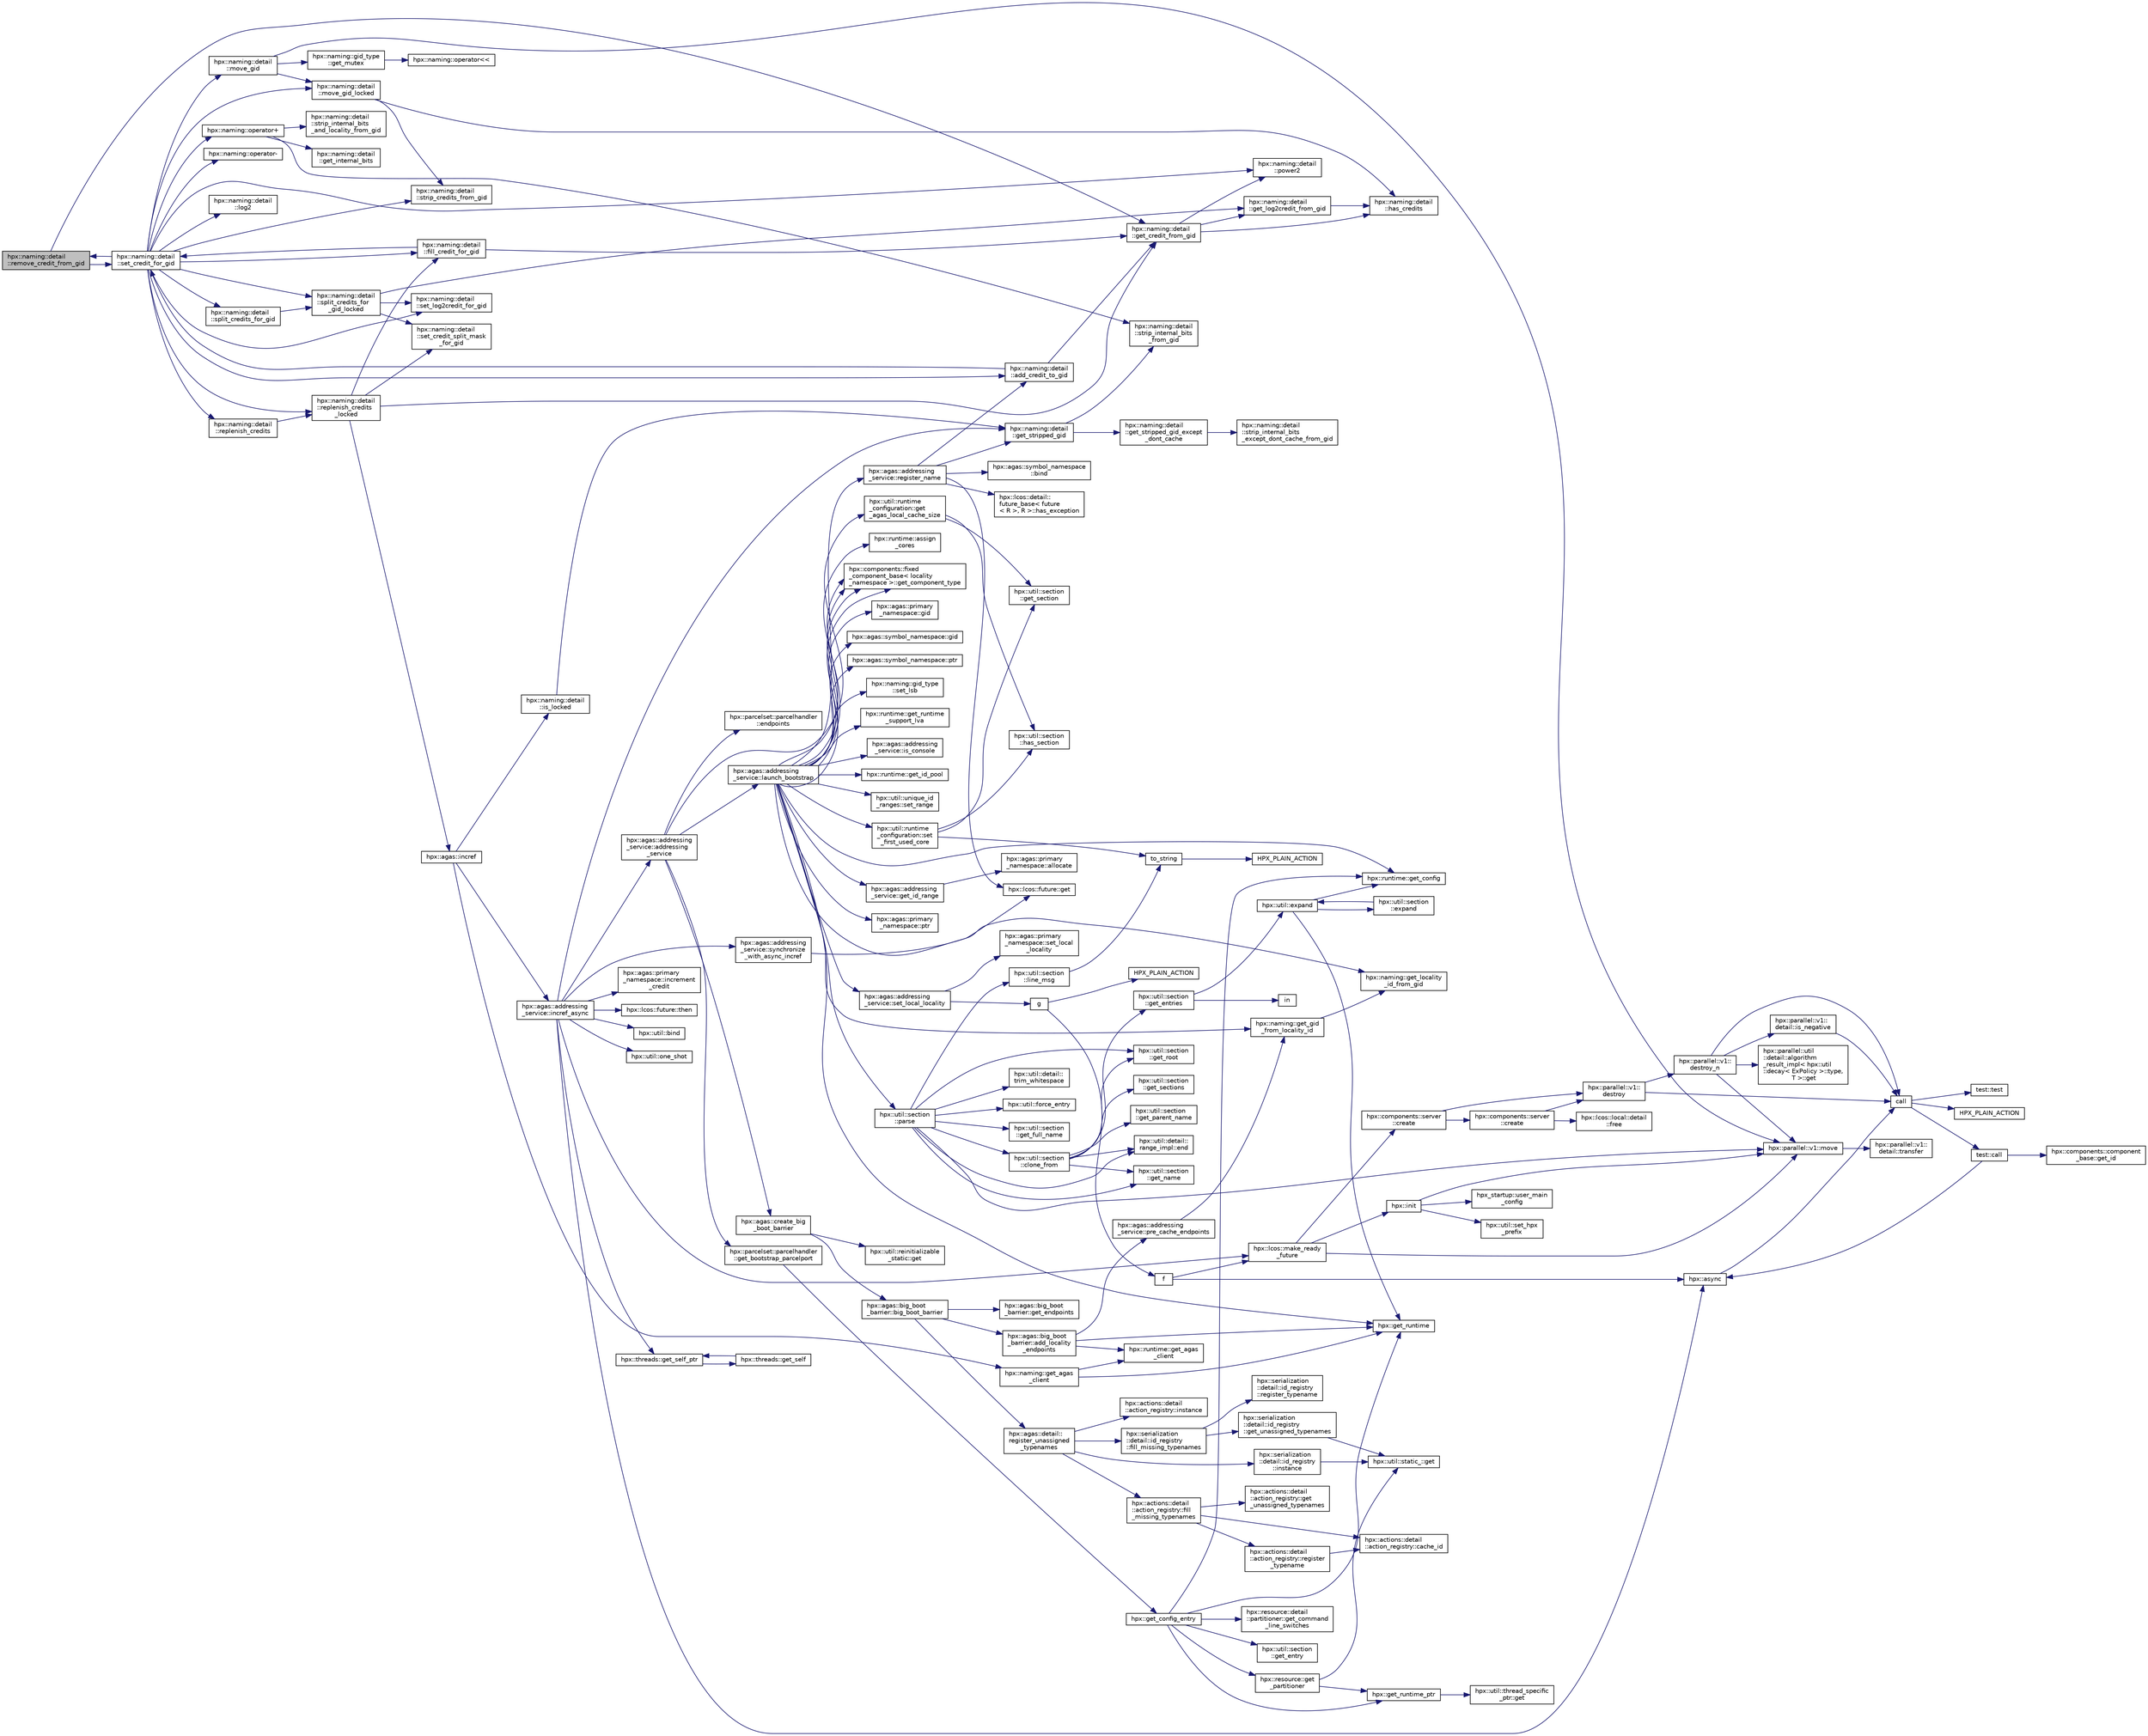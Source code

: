 digraph "hpx::naming::detail::remove_credit_from_gid"
{
  edge [fontname="Helvetica",fontsize="10",labelfontname="Helvetica",labelfontsize="10"];
  node [fontname="Helvetica",fontsize="10",shape=record];
  rankdir="LR";
  Node2326 [label="hpx::naming::detail\l::remove_credit_from_gid",height=0.2,width=0.4,color="black", fillcolor="grey75", style="filled", fontcolor="black"];
  Node2326 -> Node2327 [color="midnightblue",fontsize="10",style="solid",fontname="Helvetica"];
  Node2327 [label="hpx::naming::detail\l::get_credit_from_gid",height=0.2,width=0.4,color="black", fillcolor="white", style="filled",URL="$d5/d18/namespacehpx_1_1naming_1_1detail.html#ae3d27efe8c838d79e29020ed7c9fa25f"];
  Node2327 -> Node2328 [color="midnightblue",fontsize="10",style="solid",fontname="Helvetica"];
  Node2328 [label="hpx::naming::detail\l::has_credits",height=0.2,width=0.4,color="black", fillcolor="white", style="filled",URL="$d5/d18/namespacehpx_1_1naming_1_1detail.html#afb823cf706d95f298c25af22fe39653b"];
  Node2327 -> Node2329 [color="midnightblue",fontsize="10",style="solid",fontname="Helvetica"];
  Node2329 [label="hpx::naming::detail\l::power2",height=0.2,width=0.4,color="black", fillcolor="white", style="filled",URL="$d5/d18/namespacehpx_1_1naming_1_1detail.html#a084e318ac378f38778c0696da8cbdaac"];
  Node2327 -> Node2330 [color="midnightblue",fontsize="10",style="solid",fontname="Helvetica"];
  Node2330 [label="hpx::naming::detail\l::get_log2credit_from_gid",height=0.2,width=0.4,color="black", fillcolor="white", style="filled",URL="$d5/d18/namespacehpx_1_1naming_1_1detail.html#a65b5a75f9576e0c15d372d20f0ed37d0"];
  Node2330 -> Node2328 [color="midnightblue",fontsize="10",style="solid",fontname="Helvetica"];
  Node2326 -> Node2331 [color="midnightblue",fontsize="10",style="solid",fontname="Helvetica"];
  Node2331 [label="hpx::naming::detail\l::set_credit_for_gid",height=0.2,width=0.4,color="black", fillcolor="white", style="filled",URL="$d5/d18/namespacehpx_1_1naming_1_1detail.html#a87703193ff814a4e1c912e98e655ec51"];
  Node2331 -> Node2332 [color="midnightblue",fontsize="10",style="solid",fontname="Helvetica"];
  Node2332 [label="hpx::naming::detail\l::log2",height=0.2,width=0.4,color="black", fillcolor="white", style="filled",URL="$d5/d18/namespacehpx_1_1naming_1_1detail.html#a10b972e46f78f4f24d7843d6f8554b5b"];
  Node2331 -> Node2329 [color="midnightblue",fontsize="10",style="solid",fontname="Helvetica"];
  Node2331 -> Node2333 [color="midnightblue",fontsize="10",style="solid",fontname="Helvetica"];
  Node2333 [label="hpx::naming::detail\l::set_log2credit_for_gid",height=0.2,width=0.4,color="black", fillcolor="white", style="filled",URL="$d5/d18/namespacehpx_1_1naming_1_1detail.html#ac466e44115ff62134192cea0735b147e"];
  Node2331 -> Node2334 [color="midnightblue",fontsize="10",style="solid",fontname="Helvetica"];
  Node2334 [label="hpx::naming::detail\l::strip_credits_from_gid",height=0.2,width=0.4,color="black", fillcolor="white", style="filled",URL="$d5/d18/namespacehpx_1_1naming_1_1detail.html#a422b12b60e5f7844b224dd68cf8cae8e"];
  Node2331 -> Node2335 [color="midnightblue",fontsize="10",style="solid",fontname="Helvetica"];
  Node2335 [label="hpx::naming::detail\l::add_credit_to_gid",height=0.2,width=0.4,color="black", fillcolor="white", style="filled",URL="$d5/d18/namespacehpx_1_1naming_1_1detail.html#ab13848a91587535a393be4def980e832"];
  Node2335 -> Node2327 [color="midnightblue",fontsize="10",style="solid",fontname="Helvetica"];
  Node2335 -> Node2331 [color="midnightblue",fontsize="10",style="solid",fontname="Helvetica"];
  Node2331 -> Node2326 [color="midnightblue",fontsize="10",style="solid",fontname="Helvetica"];
  Node2331 -> Node2336 [color="midnightblue",fontsize="10",style="solid",fontname="Helvetica"];
  Node2336 [label="hpx::naming::detail\l::fill_credit_for_gid",height=0.2,width=0.4,color="black", fillcolor="white", style="filled",URL="$d5/d18/namespacehpx_1_1naming_1_1detail.html#a3ec890e6a5b5c8fbd21b11dfe7e50352"];
  Node2336 -> Node2327 [color="midnightblue",fontsize="10",style="solid",fontname="Helvetica"];
  Node2336 -> Node2331 [color="midnightblue",fontsize="10",style="solid",fontname="Helvetica"];
  Node2331 -> Node2337 [color="midnightblue",fontsize="10",style="solid",fontname="Helvetica"];
  Node2337 [label="hpx::naming::detail\l::move_gid",height=0.2,width=0.4,color="black", fillcolor="white", style="filled",URL="$d5/d18/namespacehpx_1_1naming_1_1detail.html#aade6b5eb4f9361377b0a427cd8bffdca"];
  Node2337 -> Node2338 [color="midnightblue",fontsize="10",style="solid",fontname="Helvetica"];
  Node2338 [label="hpx::naming::gid_type\l::get_mutex",height=0.2,width=0.4,color="black", fillcolor="white", style="filled",URL="$d3/d67/structhpx_1_1naming_1_1gid__type.html#a25f1f7d247b4ec6e77e577400bbbc18f"];
  Node2338 -> Node2339 [color="midnightblue",fontsize="10",style="solid",fontname="Helvetica"];
  Node2339 [label="hpx::naming::operator\<\<",height=0.2,width=0.4,color="black", fillcolor="white", style="filled",URL="$d4/dc9/namespacehpx_1_1naming.html#ad9103d927583be9fcc218e045ad2a6e6"];
  Node2337 -> Node2340 [color="midnightblue",fontsize="10",style="solid",fontname="Helvetica"];
  Node2340 [label="hpx::naming::detail\l::move_gid_locked",height=0.2,width=0.4,color="black", fillcolor="white", style="filled",URL="$d5/d18/namespacehpx_1_1naming_1_1detail.html#ade50f3a7ea7970594a107017d9781f45"];
  Node2340 -> Node2328 [color="midnightblue",fontsize="10",style="solid",fontname="Helvetica"];
  Node2340 -> Node2334 [color="midnightblue",fontsize="10",style="solid",fontname="Helvetica"];
  Node2337 -> Node2341 [color="midnightblue",fontsize="10",style="solid",fontname="Helvetica"];
  Node2341 [label="hpx::parallel::v1::move",height=0.2,width=0.4,color="black", fillcolor="white", style="filled",URL="$db/db9/namespacehpx_1_1parallel_1_1v1.html#aa7c4ede081ce786c9d1eb1adff495cfc"];
  Node2341 -> Node2342 [color="midnightblue",fontsize="10",style="solid",fontname="Helvetica"];
  Node2342 [label="hpx::parallel::v1::\ldetail::transfer",height=0.2,width=0.4,color="black", fillcolor="white", style="filled",URL="$d2/ddd/namespacehpx_1_1parallel_1_1v1_1_1detail.html#ab1b56a05e1885ca7cc7ffa1804dd2f3c"];
  Node2331 -> Node2340 [color="midnightblue",fontsize="10",style="solid",fontname="Helvetica"];
  Node2331 -> Node2343 [color="midnightblue",fontsize="10",style="solid",fontname="Helvetica"];
  Node2343 [label="hpx::naming::detail\l::replenish_credits",height=0.2,width=0.4,color="black", fillcolor="white", style="filled",URL="$d5/d18/namespacehpx_1_1naming_1_1detail.html#aab806d937bd01894af129d3d3cbb22f4"];
  Node2343 -> Node2344 [color="midnightblue",fontsize="10",style="solid",fontname="Helvetica"];
  Node2344 [label="hpx::naming::detail\l::replenish_credits\l_locked",height=0.2,width=0.4,color="black", fillcolor="white", style="filled",URL="$d5/d18/namespacehpx_1_1naming_1_1detail.html#a011ed4fa9a2f4d4319adc54943fa03d6"];
  Node2344 -> Node2327 [color="midnightblue",fontsize="10",style="solid",fontname="Helvetica"];
  Node2344 -> Node2336 [color="midnightblue",fontsize="10",style="solid",fontname="Helvetica"];
  Node2344 -> Node2345 [color="midnightblue",fontsize="10",style="solid",fontname="Helvetica"];
  Node2345 [label="hpx::naming::detail\l::set_credit_split_mask\l_for_gid",height=0.2,width=0.4,color="black", fillcolor="white", style="filled",URL="$d5/d18/namespacehpx_1_1naming_1_1detail.html#a514fb4fd603d267bd438c27ea2fb1e7d"];
  Node2344 -> Node2346 [color="midnightblue",fontsize="10",style="solid",fontname="Helvetica"];
  Node2346 [label="hpx::agas::incref",height=0.2,width=0.4,color="black", fillcolor="white", style="filled",URL="$dc/d54/namespacehpx_1_1agas.html#aad81d2ea721c1a5692e243ef07bf164f"];
  Node2346 -> Node2347 [color="midnightblue",fontsize="10",style="solid",fontname="Helvetica"];
  Node2347 [label="hpx::naming::detail\l::is_locked",height=0.2,width=0.4,color="black", fillcolor="white", style="filled",URL="$d5/d18/namespacehpx_1_1naming_1_1detail.html#a721ab5a11bd11a37b0c905ea3fe0a6d7"];
  Node2347 -> Node2348 [color="midnightblue",fontsize="10",style="solid",fontname="Helvetica"];
  Node2348 [label="hpx::naming::detail\l::get_stripped_gid",height=0.2,width=0.4,color="black", fillcolor="white", style="filled",URL="$d5/d18/namespacehpx_1_1naming_1_1detail.html#ad3a849cb7ebd5dccf9aefadccc21dd89"];
  Node2348 -> Node2349 [color="midnightblue",fontsize="10",style="solid",fontname="Helvetica"];
  Node2349 [label="hpx::naming::detail\l::strip_internal_bits\l_from_gid",height=0.2,width=0.4,color="black", fillcolor="white", style="filled",URL="$d5/d18/namespacehpx_1_1naming_1_1detail.html#a95cca4d4bc82a9da3e804b225b03dfaf"];
  Node2348 -> Node2350 [color="midnightblue",fontsize="10",style="solid",fontname="Helvetica"];
  Node2350 [label="hpx::naming::detail\l::get_stripped_gid_except\l_dont_cache",height=0.2,width=0.4,color="black", fillcolor="white", style="filled",URL="$d5/d18/namespacehpx_1_1naming_1_1detail.html#a1ab848588112d0f7fac377a15692c9cc"];
  Node2350 -> Node2351 [color="midnightblue",fontsize="10",style="solid",fontname="Helvetica"];
  Node2351 [label="hpx::naming::detail\l::strip_internal_bits\l_except_dont_cache_from_gid",height=0.2,width=0.4,color="black", fillcolor="white", style="filled",URL="$d5/d18/namespacehpx_1_1naming_1_1detail.html#aabeb51a92376c6bfb9cf31bf9ff0c4cc"];
  Node2346 -> Node2352 [color="midnightblue",fontsize="10",style="solid",fontname="Helvetica"];
  Node2352 [label="hpx::naming::get_agas\l_client",height=0.2,width=0.4,color="black", fillcolor="white", style="filled",URL="$d4/dc9/namespacehpx_1_1naming.html#a0408fffd5d34b620712a801b0ae3b032"];
  Node2352 -> Node2353 [color="midnightblue",fontsize="10",style="solid",fontname="Helvetica"];
  Node2353 [label="hpx::get_runtime",height=0.2,width=0.4,color="black", fillcolor="white", style="filled",URL="$d8/d83/namespacehpx.html#aef902cc6c7dd3b9fbadf34d1e850a070"];
  Node2352 -> Node2354 [color="midnightblue",fontsize="10",style="solid",fontname="Helvetica"];
  Node2354 [label="hpx::runtime::get_agas\l_client",height=0.2,width=0.4,color="black", fillcolor="white", style="filled",URL="$d0/d7b/classhpx_1_1runtime.html#aeb5dddd30d6b9861669af8ad44d1a96a"];
  Node2346 -> Node2355 [color="midnightblue",fontsize="10",style="solid",fontname="Helvetica"];
  Node2355 [label="hpx::agas::addressing\l_service::incref_async",height=0.2,width=0.4,color="black", fillcolor="white", style="filled",URL="$db/d58/structhpx_1_1agas_1_1addressing__service.html#adae9df2634cf648f129f203c3678c1c1",tooltip="Increment the global reference count for the given id. "];
  Node2355 -> Node2348 [color="midnightblue",fontsize="10",style="solid",fontname="Helvetica"];
  Node2355 -> Node2356 [color="midnightblue",fontsize="10",style="solid",fontname="Helvetica"];
  Node2356 [label="hpx::threads::get_self_ptr",height=0.2,width=0.4,color="black", fillcolor="white", style="filled",URL="$d7/d28/namespacehpx_1_1threads.html#a22877ae347ad884cde3a51397dad6c53"];
  Node2356 -> Node2357 [color="midnightblue",fontsize="10",style="solid",fontname="Helvetica"];
  Node2357 [label="hpx::threads::get_self",height=0.2,width=0.4,color="black", fillcolor="white", style="filled",URL="$d7/d28/namespacehpx_1_1threads.html#a07daf4d6d29233f20d66d41ab7b5b8e8"];
  Node2357 -> Node2356 [color="midnightblue",fontsize="10",style="solid",fontname="Helvetica"];
  Node2355 -> Node2358 [color="midnightblue",fontsize="10",style="solid",fontname="Helvetica"];
  Node2358 [label="hpx::agas::addressing\l_service::addressing\l_service",height=0.2,width=0.4,color="black", fillcolor="white", style="filled",URL="$db/d58/structhpx_1_1agas_1_1addressing__service.html#a4cd885b12c530009f44f7372c197d54f"];
  Node2358 -> Node2359 [color="midnightblue",fontsize="10",style="solid",fontname="Helvetica"];
  Node2359 [label="hpx::util::runtime\l_configuration::get\l_agas_local_cache_size",height=0.2,width=0.4,color="black", fillcolor="white", style="filled",URL="$d8/d70/classhpx_1_1util_1_1runtime__configuration.html#a5fc409d10bc5e063fde7992fb2d8eefe"];
  Node2359 -> Node2360 [color="midnightblue",fontsize="10",style="solid",fontname="Helvetica"];
  Node2360 [label="hpx::util::section\l::has_section",height=0.2,width=0.4,color="black", fillcolor="white", style="filled",URL="$dd/de4/classhpx_1_1util_1_1section.html#a2ef0091925e5c2e3fda235bff644cdb4"];
  Node2359 -> Node2361 [color="midnightblue",fontsize="10",style="solid",fontname="Helvetica"];
  Node2361 [label="hpx::util::section\l::get_section",height=0.2,width=0.4,color="black", fillcolor="white", style="filled",URL="$dd/de4/classhpx_1_1util_1_1section.html#a3506cc01fb5453b2176f4747352c5517"];
  Node2358 -> Node2362 [color="midnightblue",fontsize="10",style="solid",fontname="Helvetica"];
  Node2362 [label="hpx::parcelset::parcelhandler\l::get_bootstrap_parcelport",height=0.2,width=0.4,color="black", fillcolor="white", style="filled",URL="$d4/d2f/classhpx_1_1parcelset_1_1parcelhandler.html#aac412291f000080f2496f288b97b7859"];
  Node2362 -> Node2363 [color="midnightblue",fontsize="10",style="solid",fontname="Helvetica"];
  Node2363 [label="hpx::get_config_entry",height=0.2,width=0.4,color="black", fillcolor="white", style="filled",URL="$d8/d83/namespacehpx.html#a097240e6744bc8905f708932da401835",tooltip="Retrieve the string value of a configuration entry given by key. "];
  Node2363 -> Node2364 [color="midnightblue",fontsize="10",style="solid",fontname="Helvetica"];
  Node2364 [label="hpx::get_runtime_ptr",height=0.2,width=0.4,color="black", fillcolor="white", style="filled",URL="$d8/d83/namespacehpx.html#af29daf2bb3e01b4d6495a1742b6cce64"];
  Node2364 -> Node2365 [color="midnightblue",fontsize="10",style="solid",fontname="Helvetica"];
  Node2365 [label="hpx::util::thread_specific\l_ptr::get",height=0.2,width=0.4,color="black", fillcolor="white", style="filled",URL="$d4/d4c/structhpx_1_1util_1_1thread__specific__ptr.html#a3b27d8520710478aa41d1f74206bdba9"];
  Node2363 -> Node2353 [color="midnightblue",fontsize="10",style="solid",fontname="Helvetica"];
  Node2363 -> Node2366 [color="midnightblue",fontsize="10",style="solid",fontname="Helvetica"];
  Node2366 [label="hpx::runtime::get_config",height=0.2,width=0.4,color="black", fillcolor="white", style="filled",URL="$d0/d7b/classhpx_1_1runtime.html#a0bfe0241e54b1fe1dd4ec181d944de43",tooltip="access configuration information "];
  Node2363 -> Node2367 [color="midnightblue",fontsize="10",style="solid",fontname="Helvetica"];
  Node2367 [label="hpx::util::section\l::get_entry",height=0.2,width=0.4,color="black", fillcolor="white", style="filled",URL="$dd/de4/classhpx_1_1util_1_1section.html#a02ac2ca2a4490347405dec03df46af88"];
  Node2363 -> Node2368 [color="midnightblue",fontsize="10",style="solid",fontname="Helvetica"];
  Node2368 [label="hpx::resource::get\l_partitioner",height=0.2,width=0.4,color="black", fillcolor="white", style="filled",URL="$dd/da5/namespacehpx_1_1resource.html#af91354c369d9a22a00581d6b6da7d0ee"];
  Node2368 -> Node2369 [color="midnightblue",fontsize="10",style="solid",fontname="Helvetica"];
  Node2369 [label="hpx::util::static_::get",height=0.2,width=0.4,color="black", fillcolor="white", style="filled",URL="$d3/dbb/structhpx_1_1util_1_1static__.html#a2967c633948a3bf17a3b5405ef5a8318"];
  Node2368 -> Node2364 [color="midnightblue",fontsize="10",style="solid",fontname="Helvetica"];
  Node2363 -> Node2370 [color="midnightblue",fontsize="10",style="solid",fontname="Helvetica"];
  Node2370 [label="hpx::resource::detail\l::partitioner::get_command\l_line_switches",height=0.2,width=0.4,color="black", fillcolor="white", style="filled",URL="$d0/dab/classhpx_1_1resource_1_1detail_1_1partitioner.html#a16fe01dd59b2c89bd556788b5713522e"];
  Node2358 -> Node2371 [color="midnightblue",fontsize="10",style="solid",fontname="Helvetica"];
  Node2371 [label="hpx::agas::create_big\l_boot_barrier",height=0.2,width=0.4,color="black", fillcolor="white", style="filled",URL="$dc/d54/namespacehpx_1_1agas.html#a272f64deb448ea9613501a5b3458a57f"];
  Node2371 -> Node2372 [color="midnightblue",fontsize="10",style="solid",fontname="Helvetica"];
  Node2372 [label="hpx::util::reinitializable\l_static::get",height=0.2,width=0.4,color="black", fillcolor="white", style="filled",URL="$d2/db7/structhpx_1_1util_1_1reinitializable__static.html#a2c616d22a193ed9d3b0b58d4203b3809"];
  Node2371 -> Node2373 [color="midnightblue",fontsize="10",style="solid",fontname="Helvetica"];
  Node2373 [label="hpx::agas::big_boot\l_barrier::big_boot_barrier",height=0.2,width=0.4,color="black", fillcolor="white", style="filled",URL="$d8/db6/structhpx_1_1agas_1_1big__boot__barrier.html#ab00f39b77e1ae054dddeab796ac49a07"];
  Node2373 -> Node2374 [color="midnightblue",fontsize="10",style="solid",fontname="Helvetica"];
  Node2374 [label="hpx::agas::detail::\lregister_unassigned\l_typenames",height=0.2,width=0.4,color="black", fillcolor="white", style="filled",URL="$dd/dd0/namespacehpx_1_1agas_1_1detail.html#a69a4d9fbe321b26f2eeeacaae98c05bb"];
  Node2374 -> Node2375 [color="midnightblue",fontsize="10",style="solid",fontname="Helvetica"];
  Node2375 [label="hpx::serialization\l::detail::id_registry\l::instance",height=0.2,width=0.4,color="black", fillcolor="white", style="filled",URL="$dc/d9a/classhpx_1_1serialization_1_1detail_1_1id__registry.html#ab5118609f28337b2a71e7ac63399a2dc"];
  Node2375 -> Node2369 [color="midnightblue",fontsize="10",style="solid",fontname="Helvetica"];
  Node2374 -> Node2376 [color="midnightblue",fontsize="10",style="solid",fontname="Helvetica"];
  Node2376 [label="hpx::serialization\l::detail::id_registry\l::fill_missing_typenames",height=0.2,width=0.4,color="black", fillcolor="white", style="filled",URL="$dc/d9a/classhpx_1_1serialization_1_1detail_1_1id__registry.html#a80cd98a900de5a5347cf51ab710ed1be"];
  Node2376 -> Node2377 [color="midnightblue",fontsize="10",style="solid",fontname="Helvetica"];
  Node2377 [label="hpx::serialization\l::detail::id_registry\l::get_unassigned_typenames",height=0.2,width=0.4,color="black", fillcolor="white", style="filled",URL="$dc/d9a/classhpx_1_1serialization_1_1detail_1_1id__registry.html#a667f38001517e0031e3421b1f6719baf"];
  Node2377 -> Node2369 [color="midnightblue",fontsize="10",style="solid",fontname="Helvetica"];
  Node2376 -> Node2378 [color="midnightblue",fontsize="10",style="solid",fontname="Helvetica"];
  Node2378 [label="hpx::serialization\l::detail::id_registry\l::register_typename",height=0.2,width=0.4,color="black", fillcolor="white", style="filled",URL="$dc/d9a/classhpx_1_1serialization_1_1detail_1_1id__registry.html#a3ecf46288bd104ca800605842a269fd6"];
  Node2374 -> Node2379 [color="midnightblue",fontsize="10",style="solid",fontname="Helvetica"];
  Node2379 [label="hpx::actions::detail\l::action_registry::instance",height=0.2,width=0.4,color="black", fillcolor="white", style="filled",URL="$d6/d07/structhpx_1_1actions_1_1detail_1_1action__registry.html#a4d8a8074f8a91fdc5a62e8067ef6472c"];
  Node2374 -> Node2380 [color="midnightblue",fontsize="10",style="solid",fontname="Helvetica"];
  Node2380 [label="hpx::actions::detail\l::action_registry::fill\l_missing_typenames",height=0.2,width=0.4,color="black", fillcolor="white", style="filled",URL="$d6/d07/structhpx_1_1actions_1_1detail_1_1action__registry.html#ad0b2659af6636d76d4b39d64eac81e3c"];
  Node2380 -> Node2381 [color="midnightblue",fontsize="10",style="solid",fontname="Helvetica"];
  Node2381 [label="hpx::actions::detail\l::action_registry::get\l_unassigned_typenames",height=0.2,width=0.4,color="black", fillcolor="white", style="filled",URL="$d6/d07/structhpx_1_1actions_1_1detail_1_1action__registry.html#a5216619c74ba5ee2d7a82626fe3f42cd"];
  Node2380 -> Node2382 [color="midnightblue",fontsize="10",style="solid",fontname="Helvetica"];
  Node2382 [label="hpx::actions::detail\l::action_registry::register\l_typename",height=0.2,width=0.4,color="black", fillcolor="white", style="filled",URL="$d6/d07/structhpx_1_1actions_1_1detail_1_1action__registry.html#a7352d14b8ad4d97a880c8ff247f0e04a"];
  Node2382 -> Node2383 [color="midnightblue",fontsize="10",style="solid",fontname="Helvetica"];
  Node2383 [label="hpx::actions::detail\l::action_registry::cache_id",height=0.2,width=0.4,color="black", fillcolor="white", style="filled",URL="$d6/d07/structhpx_1_1actions_1_1detail_1_1action__registry.html#a241539d91aa05a0cb41e6949b4f7ffb6"];
  Node2380 -> Node2383 [color="midnightblue",fontsize="10",style="solid",fontname="Helvetica"];
  Node2373 -> Node2384 [color="midnightblue",fontsize="10",style="solid",fontname="Helvetica"];
  Node2384 [label="hpx::agas::big_boot\l_barrier::add_locality\l_endpoints",height=0.2,width=0.4,color="black", fillcolor="white", style="filled",URL="$d8/db6/structhpx_1_1agas_1_1big__boot__barrier.html#aedb4d5066f5ee188b4b2e7476bde8f35"];
  Node2384 -> Node2353 [color="midnightblue",fontsize="10",style="solid",fontname="Helvetica"];
  Node2384 -> Node2354 [color="midnightblue",fontsize="10",style="solid",fontname="Helvetica"];
  Node2384 -> Node2385 [color="midnightblue",fontsize="10",style="solid",fontname="Helvetica"];
  Node2385 [label="hpx::agas::addressing\l_service::pre_cache_endpoints",height=0.2,width=0.4,color="black", fillcolor="white", style="filled",URL="$db/d58/structhpx_1_1agas_1_1addressing__service.html#a9384e7f70c49705ea11e55718c144ee4"];
  Node2385 -> Node2386 [color="midnightblue",fontsize="10",style="solid",fontname="Helvetica"];
  Node2386 [label="hpx::naming::get_gid\l_from_locality_id",height=0.2,width=0.4,color="black", fillcolor="white", style="filled",URL="$d4/dc9/namespacehpx_1_1naming.html#ae50a3ecdb5854b6a25a556ebc9830541"];
  Node2386 -> Node2387 [color="midnightblue",fontsize="10",style="solid",fontname="Helvetica"];
  Node2387 [label="hpx::naming::get_locality\l_id_from_gid",height=0.2,width=0.4,color="black", fillcolor="white", style="filled",URL="$d4/dc9/namespacehpx_1_1naming.html#a7fd43037784560bd04fda9b49e33529f"];
  Node2373 -> Node2388 [color="midnightblue",fontsize="10",style="solid",fontname="Helvetica"];
  Node2388 [label="hpx::agas::big_boot\l_barrier::get_endpoints",height=0.2,width=0.4,color="black", fillcolor="white", style="filled",URL="$d8/db6/structhpx_1_1agas_1_1big__boot__barrier.html#a019606b912a47e77062cd7de28adb428"];
  Node2358 -> Node2389 [color="midnightblue",fontsize="10",style="solid",fontname="Helvetica"];
  Node2389 [label="hpx::parcelset::parcelhandler\l::endpoints",height=0.2,width=0.4,color="black", fillcolor="white", style="filled",URL="$d4/d2f/classhpx_1_1parcelset_1_1parcelhandler.html#a7a79973ee047c9a655e7517b89d78558",tooltip="return the endpoints associated with this parcelhandler "];
  Node2358 -> Node2390 [color="midnightblue",fontsize="10",style="solid",fontname="Helvetica"];
  Node2390 [label="hpx::agas::addressing\l_service::launch_bootstrap",height=0.2,width=0.4,color="black", fillcolor="white", style="filled",URL="$db/d58/structhpx_1_1agas_1_1addressing__service.html#a664380be3597d3ca31677b2ae5800e76"];
  Node2390 -> Node2391 [color="midnightblue",fontsize="10",style="solid",fontname="Helvetica"];
  Node2391 [label="hpx::agas::primary\l_namespace::ptr",height=0.2,width=0.4,color="black", fillcolor="white", style="filled",URL="$d1/d43/structhpx_1_1agas_1_1primary__namespace.html#a977601f2c79f10b3aef3db56fb3aad0d"];
  Node2390 -> Node2353 [color="midnightblue",fontsize="10",style="solid",fontname="Helvetica"];
  Node2390 -> Node2386 [color="midnightblue",fontsize="10",style="solid",fontname="Helvetica"];
  Node2390 -> Node2392 [color="midnightblue",fontsize="10",style="solid",fontname="Helvetica"];
  Node2392 [label="hpx::agas::addressing\l_service::set_local_locality",height=0.2,width=0.4,color="black", fillcolor="white", style="filled",URL="$db/d58/structhpx_1_1agas_1_1addressing__service.html#a262a9982f31caacd5c605b643f2cc081"];
  Node2392 -> Node2393 [color="midnightblue",fontsize="10",style="solid",fontname="Helvetica"];
  Node2393 [label="g",height=0.2,width=0.4,color="black", fillcolor="white", style="filled",URL="$da/d17/cxx11__noexcept_8cpp.html#a96f5ebe659f57f5faa7343c54f8ea39a"];
  Node2393 -> Node2394 [color="midnightblue",fontsize="10",style="solid",fontname="Helvetica"];
  Node2394 [label="f",height=0.2,width=0.4,color="black", fillcolor="white", style="filled",URL="$d4/d13/async__unwrap__1037_8cpp.html#a02a6b0b4f77af9f69a841dc8262b0cd0"];
  Node2394 -> Node2395 [color="midnightblue",fontsize="10",style="solid",fontname="Helvetica"];
  Node2395 [label="hpx::async",height=0.2,width=0.4,color="black", fillcolor="white", style="filled",URL="$d8/d83/namespacehpx.html#acb7d8e37b73b823956ce144f9a57eaa4"];
  Node2395 -> Node2396 [color="midnightblue",fontsize="10",style="solid",fontname="Helvetica"];
  Node2396 [label="call",height=0.2,width=0.4,color="black", fillcolor="white", style="filled",URL="$d2/d67/promise__1620_8cpp.html#a58357f0b82bc761e1d0b9091ed563a70"];
  Node2396 -> Node2397 [color="midnightblue",fontsize="10",style="solid",fontname="Helvetica"];
  Node2397 [label="test::test",height=0.2,width=0.4,color="black", fillcolor="white", style="filled",URL="$d8/d89/structtest.html#ab42d5ece712d716b04cb3f686f297a26"];
  Node2396 -> Node2398 [color="midnightblue",fontsize="10",style="solid",fontname="Helvetica"];
  Node2398 [label="HPX_PLAIN_ACTION",height=0.2,width=0.4,color="black", fillcolor="white", style="filled",URL="$d2/d67/promise__1620_8cpp.html#ab96aab827a4b1fcaf66cfe0ba83fef23"];
  Node2396 -> Node2399 [color="midnightblue",fontsize="10",style="solid",fontname="Helvetica"];
  Node2399 [label="test::call",height=0.2,width=0.4,color="black", fillcolor="white", style="filled",URL="$d8/d89/structtest.html#aeb29e7ed6518b9426ccf1344c52620ae"];
  Node2399 -> Node2395 [color="midnightblue",fontsize="10",style="solid",fontname="Helvetica"];
  Node2399 -> Node2400 [color="midnightblue",fontsize="10",style="solid",fontname="Helvetica"];
  Node2400 [label="hpx::components::component\l_base::get_id",height=0.2,width=0.4,color="black", fillcolor="white", style="filled",URL="$d2/de6/classhpx_1_1components_1_1component__base.html#a4c8fd93514039bdf01c48d66d82b19cd"];
  Node2394 -> Node2401 [color="midnightblue",fontsize="10",style="solid",fontname="Helvetica"];
  Node2401 [label="hpx::lcos::make_ready\l_future",height=0.2,width=0.4,color="black", fillcolor="white", style="filled",URL="$d2/dc9/namespacehpx_1_1lcos.html#a42997564ddfde91d475b8a2cea8f53e4"];
  Node2401 -> Node2402 [color="midnightblue",fontsize="10",style="solid",fontname="Helvetica"];
  Node2402 [label="hpx::init",height=0.2,width=0.4,color="black", fillcolor="white", style="filled",URL="$d8/d83/namespacehpx.html#a3c694ea960b47c56b33351ba16e3d76b",tooltip="Main entry point for launching the HPX runtime system. "];
  Node2402 -> Node2403 [color="midnightblue",fontsize="10",style="solid",fontname="Helvetica"];
  Node2403 [label="hpx::util::set_hpx\l_prefix",height=0.2,width=0.4,color="black", fillcolor="white", style="filled",URL="$df/dad/namespacehpx_1_1util.html#ae40a23c1ba0a48d9304dcf717a95793e"];
  Node2402 -> Node2404 [color="midnightblue",fontsize="10",style="solid",fontname="Helvetica"];
  Node2404 [label="hpx_startup::user_main\l_config",height=0.2,width=0.4,color="black", fillcolor="white", style="filled",URL="$d3/dd2/namespacehpx__startup.html#aaac571d88bd3912a4225a23eb3261637"];
  Node2402 -> Node2341 [color="midnightblue",fontsize="10",style="solid",fontname="Helvetica"];
  Node2401 -> Node2405 [color="midnightblue",fontsize="10",style="solid",fontname="Helvetica"];
  Node2405 [label="hpx::components::server\l::create",height=0.2,width=0.4,color="black", fillcolor="white", style="filled",URL="$d2/da2/namespacehpx_1_1components_1_1server.html#ac776c89f3d68ceb910e8cee9fa937ab4",tooltip="Create arrays of components using their default constructor. "];
  Node2405 -> Node2406 [color="midnightblue",fontsize="10",style="solid",fontname="Helvetica"];
  Node2406 [label="hpx::components::server\l::create",height=0.2,width=0.4,color="black", fillcolor="white", style="filled",URL="$d2/da2/namespacehpx_1_1components_1_1server.html#a77d26de181c97b444565e230577981bd"];
  Node2406 -> Node2407 [color="midnightblue",fontsize="10",style="solid",fontname="Helvetica"];
  Node2407 [label="hpx::lcos::local::detail\l::free",height=0.2,width=0.4,color="black", fillcolor="white", style="filled",URL="$d4/dcb/namespacehpx_1_1lcos_1_1local_1_1detail.html#a55a940f019734e9bb045dc123cd80e48"];
  Node2406 -> Node2408 [color="midnightblue",fontsize="10",style="solid",fontname="Helvetica"];
  Node2408 [label="hpx::parallel::v1::\ldestroy",height=0.2,width=0.4,color="black", fillcolor="white", style="filled",URL="$db/db9/namespacehpx_1_1parallel_1_1v1.html#acf303558375048e8a7cc9a2c2e09477f"];
  Node2408 -> Node2396 [color="midnightblue",fontsize="10",style="solid",fontname="Helvetica"];
  Node2408 -> Node2409 [color="midnightblue",fontsize="10",style="solid",fontname="Helvetica"];
  Node2409 [label="hpx::parallel::v1::\ldestroy_n",height=0.2,width=0.4,color="black", fillcolor="white", style="filled",URL="$db/db9/namespacehpx_1_1parallel_1_1v1.html#a71d0691132a300690163f5636bcd5bd3"];
  Node2409 -> Node2410 [color="midnightblue",fontsize="10",style="solid",fontname="Helvetica"];
  Node2410 [label="hpx::parallel::v1::\ldetail::is_negative",height=0.2,width=0.4,color="black", fillcolor="white", style="filled",URL="$d2/ddd/namespacehpx_1_1parallel_1_1v1_1_1detail.html#adf2e40fc4b20ad0fd442ee3118a4d527"];
  Node2410 -> Node2396 [color="midnightblue",fontsize="10",style="solid",fontname="Helvetica"];
  Node2409 -> Node2411 [color="midnightblue",fontsize="10",style="solid",fontname="Helvetica"];
  Node2411 [label="hpx::parallel::util\l::detail::algorithm\l_result_impl\< hpx::util\l::decay\< ExPolicy \>::type,\l T \>::get",height=0.2,width=0.4,color="black", fillcolor="white", style="filled",URL="$d2/d42/structhpx_1_1parallel_1_1util_1_1detail_1_1algorithm__result__impl.html#ab5b051e8ec74eff5e0e62fd63f5d377e"];
  Node2409 -> Node2341 [color="midnightblue",fontsize="10",style="solid",fontname="Helvetica"];
  Node2409 -> Node2396 [color="midnightblue",fontsize="10",style="solid",fontname="Helvetica"];
  Node2405 -> Node2408 [color="midnightblue",fontsize="10",style="solid",fontname="Helvetica"];
  Node2401 -> Node2341 [color="midnightblue",fontsize="10",style="solid",fontname="Helvetica"];
  Node2393 -> Node2412 [color="midnightblue",fontsize="10",style="solid",fontname="Helvetica"];
  Node2412 [label="HPX_PLAIN_ACTION",height=0.2,width=0.4,color="black", fillcolor="white", style="filled",URL="$d4/d13/async__unwrap__1037_8cpp.html#ab5991a65409f0229f564e4935bd7b979"];
  Node2392 -> Node2413 [color="midnightblue",fontsize="10",style="solid",fontname="Helvetica"];
  Node2413 [label="hpx::agas::primary\l_namespace::set_local\l_locality",height=0.2,width=0.4,color="black", fillcolor="white", style="filled",URL="$d1/d43/structhpx_1_1agas_1_1primary__namespace.html#aef9509edfa957ff39e62a2963e7307a9"];
  Node2390 -> Node2414 [color="midnightblue",fontsize="10",style="solid",fontname="Helvetica"];
  Node2414 [label="hpx::runtime::assign\l_cores",height=0.2,width=0.4,color="black", fillcolor="white", style="filled",URL="$d0/d7b/classhpx_1_1runtime.html#ad18888b79a4c00c211acb866abf8c750"];
  Node2390 -> Node2366 [color="midnightblue",fontsize="10",style="solid",fontname="Helvetica"];
  Node2390 -> Node2415 [color="midnightblue",fontsize="10",style="solid",fontname="Helvetica"];
  Node2415 [label="hpx::util::runtime\l_configuration::set\l_first_used_core",height=0.2,width=0.4,color="black", fillcolor="white", style="filled",URL="$d8/d70/classhpx_1_1util_1_1runtime__configuration.html#af1c585ee36a9c0503a013faaa08ad398"];
  Node2415 -> Node2360 [color="midnightblue",fontsize="10",style="solid",fontname="Helvetica"];
  Node2415 -> Node2361 [color="midnightblue",fontsize="10",style="solid",fontname="Helvetica"];
  Node2415 -> Node2416 [color="midnightblue",fontsize="10",style="solid",fontname="Helvetica"];
  Node2416 [label="to_string",height=0.2,width=0.4,color="black", fillcolor="white", style="filled",URL="$d4/d2c/make__continuation__1615_8cpp.html#acbdae3e81403e1ffc527c18dc1cd51dd"];
  Node2416 -> Node2417 [color="midnightblue",fontsize="10",style="solid",fontname="Helvetica"];
  Node2417 [label="HPX_PLAIN_ACTION",height=0.2,width=0.4,color="black", fillcolor="white", style="filled",URL="$d4/d2c/make__continuation__1615_8cpp.html#a8b2f8a7c58b490fcb1260f36bac46541"];
  Node2390 -> Node2418 [color="midnightblue",fontsize="10",style="solid",fontname="Helvetica"];
  Node2418 [label="hpx::components::fixed\l_component_base\< locality\l_namespace \>::get_component_type",height=0.2,width=0.4,color="black", fillcolor="white", style="filled",URL="$df/dfd/classhpx_1_1components_1_1fixed__component__base.html#aa87dbc5aad4f2ee3f9b8f62c6981a8c2"];
  Node2390 -> Node2419 [color="midnightblue",fontsize="10",style="solid",fontname="Helvetica"];
  Node2419 [label="hpx::agas::primary\l_namespace::gid",height=0.2,width=0.4,color="black", fillcolor="white", style="filled",URL="$d1/d43/structhpx_1_1agas_1_1primary__namespace.html#ab38b0457e706d37af52f1535877a5bfd"];
  Node2390 -> Node2418 [color="midnightblue",fontsize="10",style="solid",fontname="Helvetica"];
  Node2390 -> Node2418 [color="midnightblue",fontsize="10",style="solid",fontname="Helvetica"];
  Node2390 -> Node2420 [color="midnightblue",fontsize="10",style="solid",fontname="Helvetica"];
  Node2420 [label="hpx::agas::symbol_namespace::gid",height=0.2,width=0.4,color="black", fillcolor="white", style="filled",URL="$dd/d5e/structhpx_1_1agas_1_1symbol__namespace.html#a4b63b0ff1b7963554cbf5b8073529d53"];
  Node2390 -> Node2418 [color="midnightblue",fontsize="10",style="solid",fontname="Helvetica"];
  Node2390 -> Node2421 [color="midnightblue",fontsize="10",style="solid",fontname="Helvetica"];
  Node2421 [label="hpx::agas::symbol_namespace::ptr",height=0.2,width=0.4,color="black", fillcolor="white", style="filled",URL="$dd/d5e/structhpx_1_1agas_1_1symbol__namespace.html#a67e372d006c4c3a2a3d09640c51ccff4"];
  Node2390 -> Node2422 [color="midnightblue",fontsize="10",style="solid",fontname="Helvetica"];
  Node2422 [label="hpx::util::section\l::parse",height=0.2,width=0.4,color="black", fillcolor="white", style="filled",URL="$dd/de4/classhpx_1_1util_1_1section.html#ace8045f12ef654c88b68a2dfb0788cbd"];
  Node2422 -> Node2423 [color="midnightblue",fontsize="10",style="solid",fontname="Helvetica"];
  Node2423 [label="hpx::util::detail::\lrange_impl::end",height=0.2,width=0.4,color="black", fillcolor="white", style="filled",URL="$d4/d4a/namespacehpx_1_1util_1_1detail_1_1range__impl.html#afb2ea48b0902f52ee4d8b764807b4316"];
  Node2422 -> Node2424 [color="midnightblue",fontsize="10",style="solid",fontname="Helvetica"];
  Node2424 [label="hpx::util::detail::\ltrim_whitespace",height=0.2,width=0.4,color="black", fillcolor="white", style="filled",URL="$d2/d8e/namespacehpx_1_1util_1_1detail.html#a349c290c57fa761e4e914aafa0023bef"];
  Node2422 -> Node2425 [color="midnightblue",fontsize="10",style="solid",fontname="Helvetica"];
  Node2425 [label="hpx::util::section\l::line_msg",height=0.2,width=0.4,color="black", fillcolor="white", style="filled",URL="$dd/de4/classhpx_1_1util_1_1section.html#afcaf894b8e854536369e648038878185"];
  Node2425 -> Node2416 [color="midnightblue",fontsize="10",style="solid",fontname="Helvetica"];
  Node2422 -> Node2426 [color="midnightblue",fontsize="10",style="solid",fontname="Helvetica"];
  Node2426 [label="hpx::util::force_entry",height=0.2,width=0.4,color="black", fillcolor="white", style="filled",URL="$df/dad/namespacehpx_1_1util.html#a36f05768f2fe4d204964258716634913"];
  Node2422 -> Node2427 [color="midnightblue",fontsize="10",style="solid",fontname="Helvetica"];
  Node2427 [label="hpx::util::section\l::get_full_name",height=0.2,width=0.4,color="black", fillcolor="white", style="filled",URL="$dd/de4/classhpx_1_1util_1_1section.html#a23dfffaedaa34d9c8273410af900cbff"];
  Node2422 -> Node2428 [color="midnightblue",fontsize="10",style="solid",fontname="Helvetica"];
  Node2428 [label="hpx::util::section\l::clone_from",height=0.2,width=0.4,color="black", fillcolor="white", style="filled",URL="$dd/de4/classhpx_1_1util_1_1section.html#ac563c9cfea4ab359e599357ab775e835"];
  Node2428 -> Node2429 [color="midnightblue",fontsize="10",style="solid",fontname="Helvetica"];
  Node2429 [label="hpx::util::section\l::get_parent_name",height=0.2,width=0.4,color="black", fillcolor="white", style="filled",URL="$dd/de4/classhpx_1_1util_1_1section.html#ad103bdfb0f1d7b70a9d7a93948adc30b"];
  Node2428 -> Node2430 [color="midnightblue",fontsize="10",style="solid",fontname="Helvetica"];
  Node2430 [label="hpx::util::section\l::get_name",height=0.2,width=0.4,color="black", fillcolor="white", style="filled",URL="$dd/de4/classhpx_1_1util_1_1section.html#afbd1ab5fee15d3956ef7fba8f1966e02"];
  Node2428 -> Node2431 [color="midnightblue",fontsize="10",style="solid",fontname="Helvetica"];
  Node2431 [label="hpx::util::section\l::get_entries",height=0.2,width=0.4,color="black", fillcolor="white", style="filled",URL="$dd/de4/classhpx_1_1util_1_1section.html#a2947f576b972863e45bbcf97a14c720e"];
  Node2431 -> Node2432 [color="midnightblue",fontsize="10",style="solid",fontname="Helvetica"];
  Node2432 [label="hpx::util::expand",height=0.2,width=0.4,color="black", fillcolor="white", style="filled",URL="$df/dad/namespacehpx_1_1util.html#ac476e97ca5c1dec44106cb68a534ea22"];
  Node2432 -> Node2353 [color="midnightblue",fontsize="10",style="solid",fontname="Helvetica"];
  Node2432 -> Node2366 [color="midnightblue",fontsize="10",style="solid",fontname="Helvetica"];
  Node2432 -> Node2433 [color="midnightblue",fontsize="10",style="solid",fontname="Helvetica"];
  Node2433 [label="hpx::util::section\l::expand",height=0.2,width=0.4,color="black", fillcolor="white", style="filled",URL="$dd/de4/classhpx_1_1util_1_1section.html#aeee54430eca7e62d11765c45d1c58420"];
  Node2433 -> Node2432 [color="midnightblue",fontsize="10",style="solid",fontname="Helvetica"];
  Node2431 -> Node2434 [color="midnightblue",fontsize="10",style="solid",fontname="Helvetica"];
  Node2434 [label="in",height=0.2,width=0.4,color="black", fillcolor="white", style="filled",URL="$d5/dd8/any__serialization_8cpp.html#a050ffb438bad49c53a9fffc8fff5bff9"];
  Node2428 -> Node2423 [color="midnightblue",fontsize="10",style="solid",fontname="Helvetica"];
  Node2428 -> Node2435 [color="midnightblue",fontsize="10",style="solid",fontname="Helvetica"];
  Node2435 [label="hpx::util::section\l::get_sections",height=0.2,width=0.4,color="black", fillcolor="white", style="filled",URL="$dd/de4/classhpx_1_1util_1_1section.html#a6b2173349a087e0677d76ac09eb548f8"];
  Node2428 -> Node2436 [color="midnightblue",fontsize="10",style="solid",fontname="Helvetica"];
  Node2436 [label="hpx::util::section\l::get_root",height=0.2,width=0.4,color="black", fillcolor="white", style="filled",URL="$dd/de4/classhpx_1_1util_1_1section.html#a099b4f01861585dea488caf08fe4069b"];
  Node2422 -> Node2436 [color="midnightblue",fontsize="10",style="solid",fontname="Helvetica"];
  Node2422 -> Node2430 [color="midnightblue",fontsize="10",style="solid",fontname="Helvetica"];
  Node2422 -> Node2341 [color="midnightblue",fontsize="10",style="solid",fontname="Helvetica"];
  Node2390 -> Node2387 [color="midnightblue",fontsize="10",style="solid",fontname="Helvetica"];
  Node2390 -> Node2437 [color="midnightblue",fontsize="10",style="solid",fontname="Helvetica"];
  Node2437 [label="hpx::naming::gid_type\l::set_lsb",height=0.2,width=0.4,color="black", fillcolor="white", style="filled",URL="$d3/d67/structhpx_1_1naming_1_1gid__type.html#aa0e0758f7852bace6a58c84eacae4ddc"];
  Node2390 -> Node2438 [color="midnightblue",fontsize="10",style="solid",fontname="Helvetica"];
  Node2438 [label="hpx::runtime::get_runtime\l_support_lva",height=0.2,width=0.4,color="black", fillcolor="white", style="filled",URL="$d0/d7b/classhpx_1_1runtime.html#aa284ae9894186555459b37cef96ab1f2"];
  Node2390 -> Node2439 [color="midnightblue",fontsize="10",style="solid",fontname="Helvetica"];
  Node2439 [label="hpx::agas::addressing\l_service::register_name",height=0.2,width=0.4,color="black", fillcolor="white", style="filled",URL="$db/d58/structhpx_1_1agas_1_1addressing__service.html#a5929d7fd681a5ed692bfbeaa503fc32d",tooltip="Register a global name with a global address (id) "];
  Node2439 -> Node2440 [color="midnightblue",fontsize="10",style="solid",fontname="Helvetica"];
  Node2440 [label="hpx::agas::symbol_namespace\l::bind",height=0.2,width=0.4,color="black", fillcolor="white", style="filled",URL="$dd/d5e/structhpx_1_1agas_1_1symbol__namespace.html#a4c5b21f70ae191ad0169fe5ac06de532"];
  Node2439 -> Node2348 [color="midnightblue",fontsize="10",style="solid",fontname="Helvetica"];
  Node2439 -> Node2441 [color="midnightblue",fontsize="10",style="solid",fontname="Helvetica"];
  Node2441 [label="hpx::lcos::detail::\lfuture_base\< future\l\< R \>, R \>::has_exception",height=0.2,width=0.4,color="black", fillcolor="white", style="filled",URL="$d5/dd7/classhpx_1_1lcos_1_1detail_1_1future__base.html#aa95b01f70ad95706ae420ff1db2e5b99"];
  Node2439 -> Node2442 [color="midnightblue",fontsize="10",style="solid",fontname="Helvetica"];
  Node2442 [label="hpx::lcos::future::get",height=0.2,width=0.4,color="black", fillcolor="white", style="filled",URL="$d0/d33/classhpx_1_1lcos_1_1future.html#a8c28269486d5620ac48af349f17bb41c"];
  Node2439 -> Node2335 [color="midnightblue",fontsize="10",style="solid",fontname="Helvetica"];
  Node2390 -> Node2443 [color="midnightblue",fontsize="10",style="solid",fontname="Helvetica"];
  Node2443 [label="hpx::agas::addressing\l_service::is_console",height=0.2,width=0.4,color="black", fillcolor="white", style="filled",URL="$db/d58/structhpx_1_1agas_1_1addressing__service.html#aab78f53372b45edb3de49e2030af215b",tooltip="Returns whether this addressing_service represents the console locality. "];
  Node2390 -> Node2444 [color="midnightblue",fontsize="10",style="solid",fontname="Helvetica"];
  Node2444 [label="hpx::agas::addressing\l_service::get_id_range",height=0.2,width=0.4,color="black", fillcolor="white", style="filled",URL="$db/d58/structhpx_1_1agas_1_1addressing__service.html#a27b89e96c9cc33313aefa315411e07c8",tooltip="Get unique range of freely assignable global ids. "];
  Node2444 -> Node2445 [color="midnightblue",fontsize="10",style="solid",fontname="Helvetica"];
  Node2445 [label="hpx::agas::primary\l_namespace::allocate",height=0.2,width=0.4,color="black", fillcolor="white", style="filled",URL="$d1/d43/structhpx_1_1agas_1_1primary__namespace.html#a3e30fba2b5a19bc4f8518d11bf2a351e"];
  Node2390 -> Node2446 [color="midnightblue",fontsize="10",style="solid",fontname="Helvetica"];
  Node2446 [label="hpx::runtime::get_id_pool",height=0.2,width=0.4,color="black", fillcolor="white", style="filled",URL="$d0/d7b/classhpx_1_1runtime.html#a26efb2a9552084273060c30cb7ff6a9d"];
  Node2390 -> Node2447 [color="midnightblue",fontsize="10",style="solid",fontname="Helvetica"];
  Node2447 [label="hpx::util::unique_id\l_ranges::set_range",height=0.2,width=0.4,color="black", fillcolor="white", style="filled",URL="$d7/d25/classhpx_1_1util_1_1unique__id__ranges.html#aaf3cf81697c9fd7df5387761d527b425"];
  Node2355 -> Node2395 [color="midnightblue",fontsize="10",style="solid",fontname="Helvetica"];
  Node2355 -> Node2401 [color="midnightblue",fontsize="10",style="solid",fontname="Helvetica"];
  Node2355 -> Node2448 [color="midnightblue",fontsize="10",style="solid",fontname="Helvetica"];
  Node2448 [label="hpx::agas::primary\l_namespace::increment\l_credit",height=0.2,width=0.4,color="black", fillcolor="white", style="filled",URL="$d1/d43/structhpx_1_1agas_1_1primary__namespace.html#a1e0830097b72a96358980743202c3def"];
  Node2355 -> Node2449 [color="midnightblue",fontsize="10",style="solid",fontname="Helvetica"];
  Node2449 [label="hpx::lcos::future::then",height=0.2,width=0.4,color="black", fillcolor="white", style="filled",URL="$d0/d33/classhpx_1_1lcos_1_1future.html#a17045dee172c36e208b2cbd400fa8797"];
  Node2355 -> Node2450 [color="midnightblue",fontsize="10",style="solid",fontname="Helvetica"];
  Node2450 [label="hpx::util::bind",height=0.2,width=0.4,color="black", fillcolor="white", style="filled",URL="$df/dad/namespacehpx_1_1util.html#ad844caedf82a0173d6909d910c3e48c6"];
  Node2355 -> Node2451 [color="midnightblue",fontsize="10",style="solid",fontname="Helvetica"];
  Node2451 [label="hpx::util::one_shot",height=0.2,width=0.4,color="black", fillcolor="white", style="filled",URL="$df/dad/namespacehpx_1_1util.html#a273e61be42a72415291e0ec0a4f28c7a"];
  Node2355 -> Node2452 [color="midnightblue",fontsize="10",style="solid",fontname="Helvetica"];
  Node2452 [label="hpx::agas::addressing\l_service::synchronize\l_with_async_incref",height=0.2,width=0.4,color="black", fillcolor="white", style="filled",URL="$db/d58/structhpx_1_1agas_1_1addressing__service.html#ad7d4e81b976b99cfad608deb77f60880"];
  Node2452 -> Node2442 [color="midnightblue",fontsize="10",style="solid",fontname="Helvetica"];
  Node2331 -> Node2344 [color="midnightblue",fontsize="10",style="solid",fontname="Helvetica"];
  Node2331 -> Node2453 [color="midnightblue",fontsize="10",style="solid",fontname="Helvetica"];
  Node2453 [label="hpx::naming::detail\l::split_credits_for_gid",height=0.2,width=0.4,color="black", fillcolor="white", style="filled",URL="$d5/d18/namespacehpx_1_1naming_1_1detail.html#ab2f9863a9fdf1ca9b7990f6005b912be"];
  Node2453 -> Node2454 [color="midnightblue",fontsize="10",style="solid",fontname="Helvetica"];
  Node2454 [label="hpx::naming::detail\l::split_credits_for\l_gid_locked",height=0.2,width=0.4,color="black", fillcolor="white", style="filled",URL="$d5/d18/namespacehpx_1_1naming_1_1detail.html#a66dfb706e0b0fe738646b762b2b5403b"];
  Node2454 -> Node2330 [color="midnightblue",fontsize="10",style="solid",fontname="Helvetica"];
  Node2454 -> Node2333 [color="midnightblue",fontsize="10",style="solid",fontname="Helvetica"];
  Node2454 -> Node2345 [color="midnightblue",fontsize="10",style="solid",fontname="Helvetica"];
  Node2331 -> Node2454 [color="midnightblue",fontsize="10",style="solid",fontname="Helvetica"];
  Node2331 -> Node2455 [color="midnightblue",fontsize="10",style="solid",fontname="Helvetica"];
  Node2455 [label="hpx::naming::operator+",height=0.2,width=0.4,color="black", fillcolor="white", style="filled",URL="$d4/dc9/namespacehpx_1_1naming.html#a6c9fa9568261a3b3fe63b13ecc15d928"];
  Node2455 -> Node2456 [color="midnightblue",fontsize="10",style="solid",fontname="Helvetica"];
  Node2456 [label="hpx::naming::detail\l::get_internal_bits",height=0.2,width=0.4,color="black", fillcolor="white", style="filled",URL="$d5/d18/namespacehpx_1_1naming_1_1detail.html#aa8ae6c0e2110d45ea7deb7874f447860"];
  Node2455 -> Node2349 [color="midnightblue",fontsize="10",style="solid",fontname="Helvetica"];
  Node2455 -> Node2457 [color="midnightblue",fontsize="10",style="solid",fontname="Helvetica"];
  Node2457 [label="hpx::naming::detail\l::strip_internal_bits\l_and_locality_from_gid",height=0.2,width=0.4,color="black", fillcolor="white", style="filled",URL="$d5/d18/namespacehpx_1_1naming_1_1detail.html#ab1bd7017282cf07702a1ab3746c6a3ec"];
  Node2331 -> Node2458 [color="midnightblue",fontsize="10",style="solid",fontname="Helvetica"];
  Node2458 [label="hpx::naming::operator-",height=0.2,width=0.4,color="black", fillcolor="white", style="filled",URL="$d4/dc9/namespacehpx_1_1naming.html#ae025c74c340eec07415cb2d8de8e4fc6"];
}
